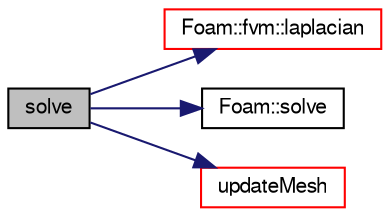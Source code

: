 digraph "solve"
{
  bgcolor="transparent";
  edge [fontname="FreeSans",fontsize="10",labelfontname="FreeSans",labelfontsize="10"];
  node [fontname="FreeSans",fontsize="10",shape=record];
  rankdir="LR";
  Node21 [label="solve",height=0.2,width=0.4,color="black", fillcolor="grey75", style="filled", fontcolor="black"];
  Node21 -> Node22 [color="midnightblue",fontsize="10",style="solid",fontname="FreeSans"];
  Node22 [label="Foam::fvm::laplacian",height=0.2,width=0.4,color="red",URL="$a21135.html#a05679b154654e47e9f1e2fbd2bc0bae0"];
  Node21 -> Node26 [color="midnightblue",fontsize="10",style="solid",fontname="FreeSans"];
  Node26 [label="Foam::solve",height=0.2,width=0.4,color="black",URL="$a21124.html#a745114a2fef57ff2df3946017d4dec34",tooltip="Solve returning the solution statistics given convergence tolerance. "];
  Node21 -> Node27 [color="midnightblue",fontsize="10",style="solid",fontname="FreeSans"];
  Node27 [label="updateMesh",height=0.2,width=0.4,color="red",URL="$a23306.html#ad57565956fd4064299f4bd3c4eebb1d4",tooltip="Update topology. "];
}
